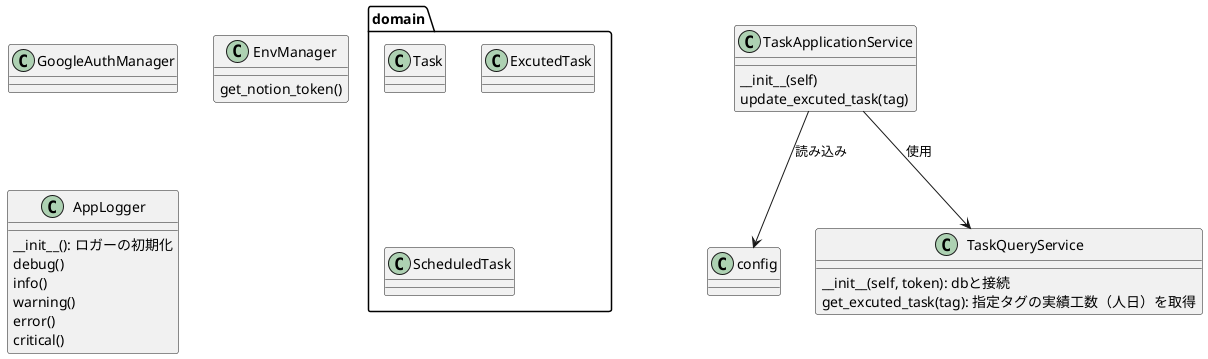@startuml notion-api-clsd

class GoogleAuthManager {}
class EnvManager {
    get_notion_token()
}
class AppLogger {
    __init__(): ロガーの初期化
    debug()
    info()
    warning()
    error()
    critical()
}

package domain {
    class Task {}
    class ExcutedTask {}
    class ScheduledTask {}
}

class config {}

class TaskApplicationService {
    __init__(self)
    ' タスクの実績工数を予定タスクに反映する
    update_excuted_task(tag)
}

TaskApplicationService --> config: 読み込み
TaskApplicationService --> TaskQueryService: 使用

class TaskQueryService {
    __init__(self, token): dbと接続
    get_excuted_task(tag): 指定タグの実績工数（人日）を取得
}

@enduml